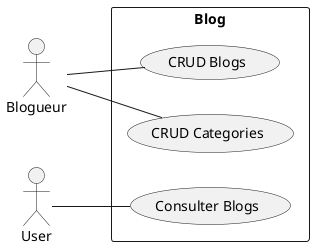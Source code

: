 @startuml
left to right direction
actor "Blogueur" as fc
actor "User" as fc1
rectangle Blog {
  usecase "CRUD Blogs" as UC1
  usecase "CRUD Categories" as UC2
  usecase "Consulter Blogs" as UC3
}
fc -- UC1
fc -- UC2
fc1 -- UC3
@enduml